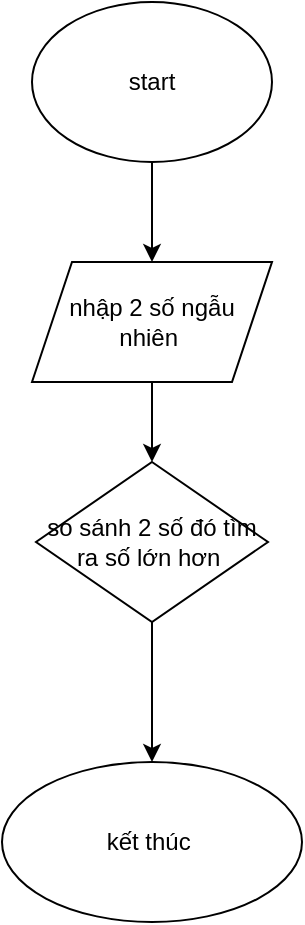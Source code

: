 <mxfile version="24.8.6">
  <diagram name="Trang-1" id="QRjsnrPinivm2j0ZJekZ">
    <mxGraphModel dx="794" dy="446" grid="1" gridSize="10" guides="1" tooltips="1" connect="1" arrows="1" fold="1" page="1" pageScale="1" pageWidth="827" pageHeight="1169" math="0" shadow="0">
      <root>
        <mxCell id="0" />
        <mxCell id="1" parent="0" />
        <mxCell id="ScoSf38PYg2NTekuRu35-3" value="" style="edgeStyle=orthogonalEdgeStyle;rounded=0;orthogonalLoop=1;jettySize=auto;html=1;" edge="1" parent="1" source="ScoSf38PYg2NTekuRu35-1" target="ScoSf38PYg2NTekuRu35-2">
          <mxGeometry relative="1" as="geometry" />
        </mxCell>
        <mxCell id="ScoSf38PYg2NTekuRu35-1" value="start" style="ellipse;whiteSpace=wrap;html=1;" vertex="1" parent="1">
          <mxGeometry x="354" y="20" width="120" height="80" as="geometry" />
        </mxCell>
        <mxCell id="ScoSf38PYg2NTekuRu35-5" value="" style="edgeStyle=orthogonalEdgeStyle;rounded=0;orthogonalLoop=1;jettySize=auto;html=1;" edge="1" parent="1" source="ScoSf38PYg2NTekuRu35-2" target="ScoSf38PYg2NTekuRu35-4">
          <mxGeometry relative="1" as="geometry" />
        </mxCell>
        <mxCell id="ScoSf38PYg2NTekuRu35-2" value="nhập 2 số ngẫu nhiên&amp;nbsp;" style="shape=parallelogram;perimeter=parallelogramPerimeter;whiteSpace=wrap;html=1;fixedSize=1;" vertex="1" parent="1">
          <mxGeometry x="354" y="150" width="120" height="60" as="geometry" />
        </mxCell>
        <mxCell id="ScoSf38PYg2NTekuRu35-7" value="" style="edgeStyle=orthogonalEdgeStyle;rounded=0;orthogonalLoop=1;jettySize=auto;html=1;" edge="1" parent="1" source="ScoSf38PYg2NTekuRu35-4" target="ScoSf38PYg2NTekuRu35-6">
          <mxGeometry relative="1" as="geometry" />
        </mxCell>
        <mxCell id="ScoSf38PYg2NTekuRu35-4" value="so sánh 2 số đó tìm ra số lớn hơn&amp;nbsp;" style="rhombus;whiteSpace=wrap;html=1;" vertex="1" parent="1">
          <mxGeometry x="356" y="250" width="116" height="80" as="geometry" />
        </mxCell>
        <mxCell id="ScoSf38PYg2NTekuRu35-6" value="kết thúc&amp;nbsp;" style="ellipse;whiteSpace=wrap;html=1;" vertex="1" parent="1">
          <mxGeometry x="339" y="400" width="150" height="80" as="geometry" />
        </mxCell>
      </root>
    </mxGraphModel>
  </diagram>
</mxfile>
